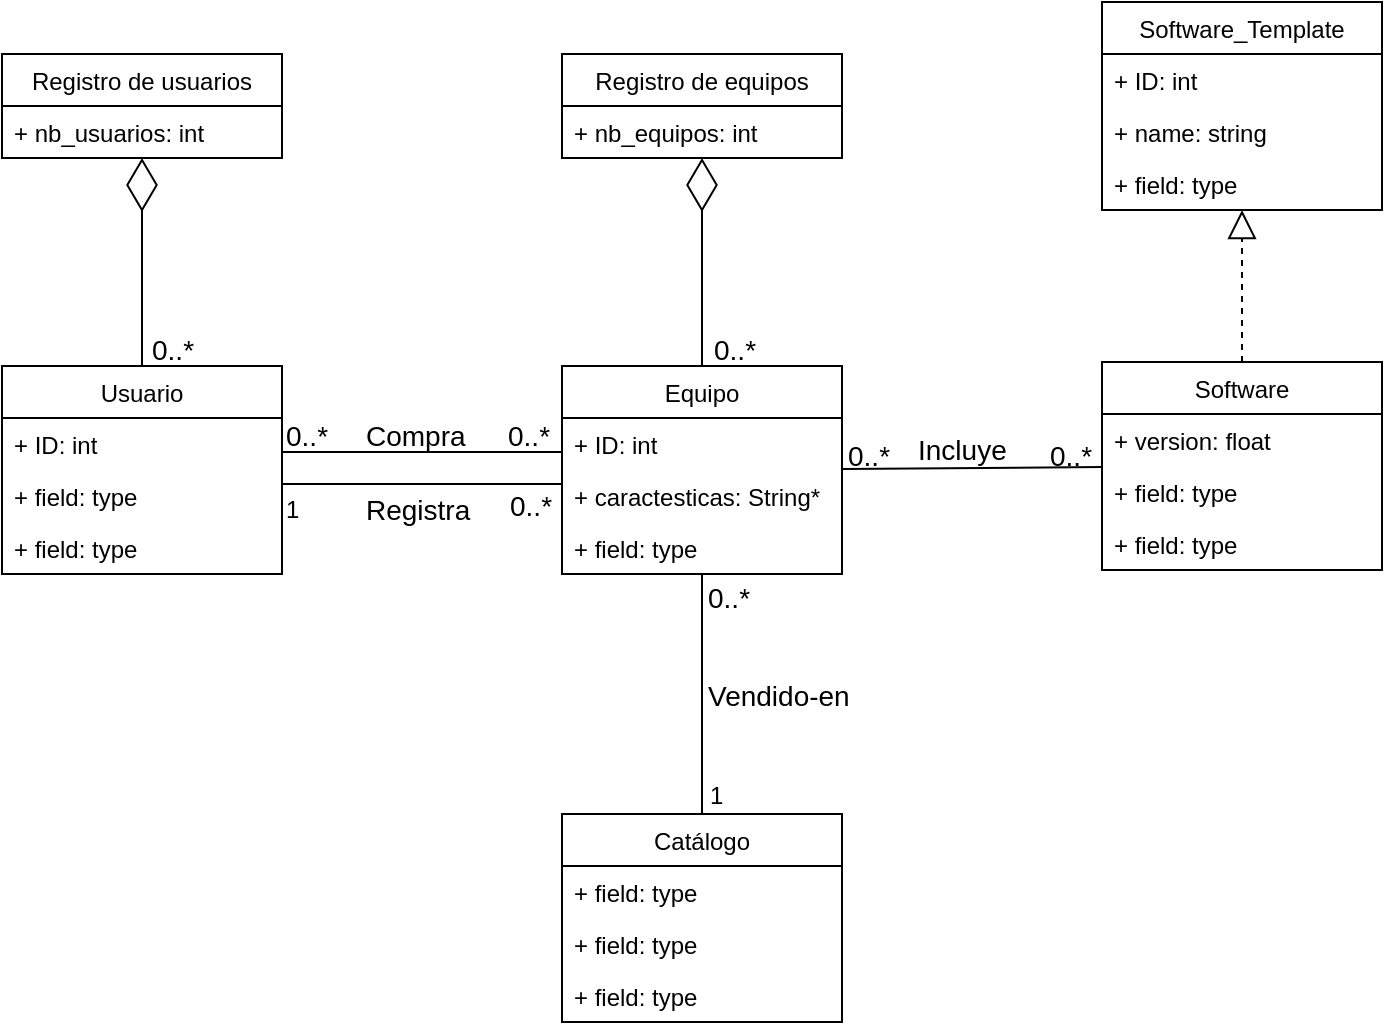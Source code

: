 <mxfile version="10.6.0" type="github"><diagram id="1l5sb3tRG5L2ssNkNrx-" name="Page-1"><mxGraphModel dx="1618" dy="881" grid="1" gridSize="10" guides="1" tooltips="1" connect="1" arrows="1" fold="1" page="1" pageScale="1" pageWidth="850" pageHeight="1100" math="0" shadow="0"><root><mxCell id="0"/><mxCell id="1" parent="0"/><mxCell id="Gdhuj5nwoWhFRIDHeM78-2" value="Registro de usuarios" style="swimlane;fontStyle=0;childLayout=stackLayout;horizontal=1;startSize=26;fillColor=none;horizontalStack=0;resizeParent=1;resizeParentMax=0;resizeLast=0;collapsible=1;marginBottom=0;" parent="1" vertex="1"><mxGeometry x="80" y="66" width="140" height="52" as="geometry"/></mxCell><mxCell id="Gdhuj5nwoWhFRIDHeM78-3" value="+ nb_usuarios: int" style="text;strokeColor=none;fillColor=none;align=left;verticalAlign=top;spacingLeft=4;spacingRight=4;overflow=hidden;rotatable=0;points=[[0,0.5],[1,0.5]];portConstraint=eastwest;" parent="Gdhuj5nwoWhFRIDHeM78-2" vertex="1"><mxGeometry y="26" width="140" height="26" as="geometry"/></mxCell><mxCell id="Gdhuj5nwoWhFRIDHeM78-11" value="Usuario" style="swimlane;fontStyle=0;childLayout=stackLayout;horizontal=1;startSize=26;fillColor=none;horizontalStack=0;resizeParent=1;resizeParentMax=0;resizeLast=0;collapsible=1;marginBottom=0;" parent="1" vertex="1"><mxGeometry x="80" y="222" width="140" height="104" as="geometry"><mxRectangle x="80" y="222" width="80" height="26" as="alternateBounds"/></mxGeometry></mxCell><mxCell id="Gdhuj5nwoWhFRIDHeM78-12" value="+ ID: int" style="text;strokeColor=none;fillColor=none;align=left;verticalAlign=top;spacingLeft=4;spacingRight=4;overflow=hidden;rotatable=0;points=[[0,0.5],[1,0.5]];portConstraint=eastwest;" parent="Gdhuj5nwoWhFRIDHeM78-11" vertex="1"><mxGeometry y="26" width="140" height="26" as="geometry"/></mxCell><mxCell id="Gdhuj5nwoWhFRIDHeM78-13" value="+ field: type" style="text;strokeColor=none;fillColor=none;align=left;verticalAlign=top;spacingLeft=4;spacingRight=4;overflow=hidden;rotatable=0;points=[[0,0.5],[1,0.5]];portConstraint=eastwest;" parent="Gdhuj5nwoWhFRIDHeM78-11" vertex="1"><mxGeometry y="52" width="140" height="26" as="geometry"/></mxCell><mxCell id="Gdhuj5nwoWhFRIDHeM78-14" value="+ field: type" style="text;strokeColor=none;fillColor=none;align=left;verticalAlign=top;spacingLeft=4;spacingRight=4;overflow=hidden;rotatable=0;points=[[0,0.5],[1,0.5]];portConstraint=eastwest;" parent="Gdhuj5nwoWhFRIDHeM78-11" vertex="1"><mxGeometry y="78" width="140" height="26" as="geometry"/></mxCell><mxCell id="Gdhuj5nwoWhFRIDHeM78-16" value="" style="endArrow=diamondThin;endFill=0;endSize=24;html=1;exitX=0.5;exitY=0;exitDx=0;exitDy=0;entryX=0.5;entryY=1;entryDx=0;entryDy=0;" parent="1" source="Gdhuj5nwoWhFRIDHeM78-11" target="Gdhuj5nwoWhFRIDHeM78-2" edge="1"><mxGeometry width="160" relative="1" as="geometry"><mxPoint x="80" y="350" as="sourcePoint"/><mxPoint x="110" y="160" as="targetPoint"/><Array as="points"/></mxGeometry></mxCell><mxCell id="Gdhuj5nwoWhFRIDHeM78-25" value="Registro de equipos" style="swimlane;fontStyle=0;childLayout=stackLayout;horizontal=1;startSize=26;fillColor=none;horizontalStack=0;resizeParent=1;resizeParentMax=0;resizeLast=0;collapsible=1;marginBottom=0;" parent="1" vertex="1"><mxGeometry x="360" y="66" width="140" height="52" as="geometry"/></mxCell><mxCell id="Gdhuj5nwoWhFRIDHeM78-26" value="+ nb_equipos: int" style="text;strokeColor=none;fillColor=none;align=left;verticalAlign=top;spacingLeft=4;spacingRight=4;overflow=hidden;rotatable=0;points=[[0,0.5],[1,0.5]];portConstraint=eastwest;" parent="Gdhuj5nwoWhFRIDHeM78-25" vertex="1"><mxGeometry y="26" width="140" height="26" as="geometry"/></mxCell><mxCell id="Gdhuj5nwoWhFRIDHeM78-29" value="Equipo" style="swimlane;fontStyle=0;childLayout=stackLayout;horizontal=1;startSize=26;fillColor=none;horizontalStack=0;resizeParent=1;resizeParentMax=0;resizeLast=0;collapsible=1;marginBottom=0;" parent="1" vertex="1"><mxGeometry x="360" y="222" width="140" height="104" as="geometry"/></mxCell><mxCell id="Gdhuj5nwoWhFRIDHeM78-31" value="+ ID: int" style="text;strokeColor=none;fillColor=none;align=left;verticalAlign=top;spacingLeft=4;spacingRight=4;overflow=hidden;rotatable=0;points=[[0,0.5],[1,0.5]];portConstraint=eastwest;" parent="Gdhuj5nwoWhFRIDHeM78-29" vertex="1"><mxGeometry y="26" width="140" height="26" as="geometry"/></mxCell><mxCell id="Gdhuj5nwoWhFRIDHeM78-30" value="+ caractesticas: String*" style="text;strokeColor=none;fillColor=none;align=left;verticalAlign=top;spacingLeft=4;spacingRight=4;overflow=hidden;rotatable=0;points=[[0,0.5],[1,0.5]];portConstraint=eastwest;" parent="Gdhuj5nwoWhFRIDHeM78-29" vertex="1"><mxGeometry y="52" width="140" height="26" as="geometry"/></mxCell><mxCell id="Gdhuj5nwoWhFRIDHeM78-32" value="+ field: type" style="text;strokeColor=none;fillColor=none;align=left;verticalAlign=top;spacingLeft=4;spacingRight=4;overflow=hidden;rotatable=0;points=[[0,0.5],[1,0.5]];portConstraint=eastwest;" parent="Gdhuj5nwoWhFRIDHeM78-29" vertex="1"><mxGeometry y="78" width="140" height="26" as="geometry"/></mxCell><mxCell id="Gdhuj5nwoWhFRIDHeM78-33" value="" style="endArrow=diamondThin;endFill=0;endSize=24;html=1;exitX=0.5;exitY=0;exitDx=0;exitDy=0;entryX=0.5;entryY=1;entryDx=0;entryDy=0;" parent="1" source="Gdhuj5nwoWhFRIDHeM78-29" target="Gdhuj5nwoWhFRIDHeM78-25" edge="1"><mxGeometry width="160" relative="1" as="geometry"><mxPoint x="380" y="350" as="sourcePoint"/><mxPoint x="410" y="160" as="targetPoint"/><Array as="points"/></mxGeometry></mxCell><mxCell id="Gdhuj5nwoWhFRIDHeM78-34" value="&lt;font style=&quot;font-size: 14px&quot;&gt;0..*&lt;/font&gt;" style="text;html=1;resizable=0;points=[];autosize=1;align=left;verticalAlign=top;spacingTop=-4;" parent="1" vertex="1"><mxGeometry x="153" y="203" width="40" height="20" as="geometry"/></mxCell><mxCell id="Gdhuj5nwoWhFRIDHeM78-35" value="&lt;font style=&quot;font-size: 14px&quot;&gt;0..*&lt;/font&gt;" style="text;html=1;resizable=0;points=[];autosize=1;align=left;verticalAlign=top;spacingTop=-4;" parent="1" vertex="1"><mxGeometry x="434" y="203" width="40" height="20" as="geometry"/></mxCell><mxCell id="Gdhuj5nwoWhFRIDHeM78-37" value="&lt;font style=&quot;font-size: 14px&quot;&gt;Compra&lt;/font&gt;" style="text;html=1;resizable=0;points=[];autosize=1;align=left;verticalAlign=top;spacingTop=-4;" parent="1" vertex="1"><mxGeometry x="260" y="246" width="70" height="20" as="geometry"/></mxCell><mxCell id="Gdhuj5nwoWhFRIDHeM78-40" value="&lt;font style=&quot;font-size: 14px&quot;&gt;Registra&lt;/font&gt;" style="text;html=1;resizable=0;points=[];autosize=1;align=left;verticalAlign=top;spacingTop=-4;" parent="1" vertex="1"><mxGeometry x="260" y="283" width="70" height="20" as="geometry"/></mxCell><mxCell id="Gdhuj5nwoWhFRIDHeM78-41" value="Software_Template" style="swimlane;fontStyle=0;childLayout=stackLayout;horizontal=1;startSize=26;fillColor=none;horizontalStack=0;resizeParent=1;resizeParentMax=0;resizeLast=0;collapsible=1;marginBottom=0;" parent="1" vertex="1"><mxGeometry x="630" y="40" width="140" height="104" as="geometry"/></mxCell><mxCell id="Gdhuj5nwoWhFRIDHeM78-44" value="+ ID: int" style="text;strokeColor=none;fillColor=none;align=left;verticalAlign=top;spacingLeft=4;spacingRight=4;overflow=hidden;rotatable=0;points=[[0,0.5],[1,0.5]];portConstraint=eastwest;" parent="Gdhuj5nwoWhFRIDHeM78-41" vertex="1"><mxGeometry y="26" width="140" height="26" as="geometry"/></mxCell><mxCell id="Gdhuj5nwoWhFRIDHeM78-48" value="+ name: string" style="text;strokeColor=none;fillColor=none;align=left;verticalAlign=top;spacingLeft=4;spacingRight=4;overflow=hidden;rotatable=0;points=[[0,0.5],[1,0.5]];portConstraint=eastwest;" parent="Gdhuj5nwoWhFRIDHeM78-41" vertex="1"><mxGeometry y="52" width="140" height="26" as="geometry"/></mxCell><mxCell id="Gdhuj5nwoWhFRIDHeM78-42" value="+ field: type" style="text;strokeColor=none;fillColor=none;align=left;verticalAlign=top;spacingLeft=4;spacingRight=4;overflow=hidden;rotatable=0;points=[[0,0.5],[1,0.5]];portConstraint=eastwest;" parent="Gdhuj5nwoWhFRIDHeM78-41" vertex="1"><mxGeometry y="78" width="140" height="26" as="geometry"/></mxCell><mxCell id="Gdhuj5nwoWhFRIDHeM78-47" value="Software" style="swimlane;fontStyle=0;childLayout=stackLayout;horizontal=1;startSize=26;fillColor=none;horizontalStack=0;resizeParent=1;resizeParentMax=0;resizeLast=0;collapsible=1;marginBottom=0;" parent="1" vertex="1"><mxGeometry x="630" y="220" width="140" height="104" as="geometry"/></mxCell><mxCell id="Gdhuj5nwoWhFRIDHeM78-43" value="+ version: float" style="text;strokeColor=none;fillColor=none;align=left;verticalAlign=top;spacingLeft=4;spacingRight=4;overflow=hidden;rotatable=0;points=[[0,0.5],[1,0.5]];portConstraint=eastwest;" parent="Gdhuj5nwoWhFRIDHeM78-47" vertex="1"><mxGeometry y="26" width="140" height="26" as="geometry"/></mxCell><mxCell id="Gdhuj5nwoWhFRIDHeM78-49" value="+ field: type" style="text;strokeColor=none;fillColor=none;align=left;verticalAlign=top;spacingLeft=4;spacingRight=4;overflow=hidden;rotatable=0;points=[[0,0.5],[1,0.5]];portConstraint=eastwest;" parent="Gdhuj5nwoWhFRIDHeM78-47" vertex="1"><mxGeometry y="52" width="140" height="26" as="geometry"/></mxCell><mxCell id="Gdhuj5nwoWhFRIDHeM78-50" value="+ field: type" style="text;strokeColor=none;fillColor=none;align=left;verticalAlign=top;spacingLeft=4;spacingRight=4;overflow=hidden;rotatable=0;points=[[0,0.5],[1,0.5]];portConstraint=eastwest;" parent="Gdhuj5nwoWhFRIDHeM78-47" vertex="1"><mxGeometry y="78" width="140" height="26" as="geometry"/></mxCell><mxCell id="Gdhuj5nwoWhFRIDHeM78-62" value="" style="endArrow=block;dashed=1;endFill=0;endSize=12;html=1;strokeColor=#000000;" parent="1" source="Gdhuj5nwoWhFRIDHeM78-47" target="Gdhuj5nwoWhFRIDHeM78-41" edge="1"><mxGeometry width="160" relative="1" as="geometry"><mxPoint x="80" y="370" as="sourcePoint"/><mxPoint x="240" y="370" as="targetPoint"/></mxGeometry></mxCell><mxCell id="Gdhuj5nwoWhFRIDHeM78-63" value="" style="endArrow=none;html=1;strokeColor=#000000;" parent="1" edge="1"><mxGeometry width="50" height="50" relative="1" as="geometry"><mxPoint x="220" y="281.0" as="sourcePoint"/><mxPoint x="360.0" y="281.0" as="targetPoint"/></mxGeometry></mxCell><mxCell id="Gdhuj5nwoWhFRIDHeM78-64" value="" style="endArrow=none;html=1;strokeColor=#000000;" parent="1" edge="1"><mxGeometry width="50" height="50" relative="1" as="geometry"><mxPoint x="220" y="265.0" as="sourcePoint"/><mxPoint x="360.0" y="265.0" as="targetPoint"/></mxGeometry></mxCell><mxCell id="Gdhuj5nwoWhFRIDHeM78-65" value="&lt;font style=&quot;font-size: 14px&quot;&gt;0..*&lt;/font&gt;" style="text;html=1;resizable=0;points=[];autosize=1;align=left;verticalAlign=top;spacingTop=-4;" parent="1" vertex="1"><mxGeometry x="220" y="246" width="40" height="20" as="geometry"/></mxCell><mxCell id="Gdhuj5nwoWhFRIDHeM78-66" value="&lt;font style=&quot;font-size: 14px&quot;&gt;0..*&lt;/font&gt;" style="text;html=1;resizable=0;points=[];autosize=1;align=left;verticalAlign=top;spacingTop=-4;" parent="1" vertex="1"><mxGeometry x="331" y="246" width="40" height="20" as="geometry"/></mxCell><mxCell id="Gdhuj5nwoWhFRIDHeM78-67" value="1" style="text;html=1;resizable=0;points=[];autosize=1;align=left;verticalAlign=top;spacingTop=-4;" parent="1" vertex="1"><mxGeometry x="220" y="284" width="20" height="20" as="geometry"/></mxCell><mxCell id="Gdhuj5nwoWhFRIDHeM78-68" value="&lt;font style=&quot;font-size: 14px&quot;&gt;0..*&lt;/font&gt;" style="text;html=1;resizable=0;points=[];autosize=1;align=left;verticalAlign=top;spacingTop=-4;" parent="1" vertex="1"><mxGeometry x="332" y="281" width="40" height="20" as="geometry"/></mxCell><mxCell id="Gdhuj5nwoWhFRIDHeM78-69" value="" style="endArrow=none;html=1;strokeColor=#000000;" parent="1" edge="1"><mxGeometry width="50" height="50" relative="1" as="geometry"><mxPoint x="630.0" y="272.519" as="sourcePoint"/><mxPoint x="500.0" y="273.481" as="targetPoint"/></mxGeometry></mxCell><mxCell id="Gdhuj5nwoWhFRIDHeM78-70" value="&lt;font style=&quot;font-size: 14px&quot;&gt;Incluye&lt;/font&gt;" style="text;html=1;resizable=0;points=[];autosize=1;align=left;verticalAlign=top;spacingTop=-4;" parent="1" vertex="1"><mxGeometry x="536" y="253" width="60" height="20" as="geometry"/></mxCell><mxCell id="Gdhuj5nwoWhFRIDHeM78-71" value="&lt;font style=&quot;font-size: 14px&quot;&gt;0..*&lt;/font&gt;" style="text;html=1;resizable=0;points=[];autosize=1;align=left;verticalAlign=top;spacingTop=-4;" parent="1" vertex="1"><mxGeometry x="501" y="256" width="40" height="20" as="geometry"/></mxCell><mxCell id="Gdhuj5nwoWhFRIDHeM78-72" value="&lt;font style=&quot;font-size: 14px&quot;&gt;0..*&lt;/font&gt;" style="text;html=1;resizable=0;points=[];autosize=1;align=left;verticalAlign=top;spacingTop=-4;" parent="1" vertex="1"><mxGeometry x="602" y="256" width="40" height="20" as="geometry"/></mxCell><mxCell id="_60A2l3c00pY5kJrIBus-1" value="Catálogo" style="swimlane;fontStyle=0;childLayout=stackLayout;horizontal=1;startSize=26;fillColor=none;horizontalStack=0;resizeParent=1;resizeParentMax=0;resizeLast=0;collapsible=1;marginBottom=0;" vertex="1" parent="1"><mxGeometry x="360" y="446" width="140" height="104" as="geometry"/></mxCell><mxCell id="_60A2l3c00pY5kJrIBus-2" value="+ field: type" style="text;strokeColor=none;fillColor=none;align=left;verticalAlign=top;spacingLeft=4;spacingRight=4;overflow=hidden;rotatable=0;points=[[0,0.5],[1,0.5]];portConstraint=eastwest;" vertex="1" parent="_60A2l3c00pY5kJrIBus-1"><mxGeometry y="26" width="140" height="26" as="geometry"/></mxCell><mxCell id="_60A2l3c00pY5kJrIBus-3" value="+ field: type" style="text;strokeColor=none;fillColor=none;align=left;verticalAlign=top;spacingLeft=4;spacingRight=4;overflow=hidden;rotatable=0;points=[[0,0.5],[1,0.5]];portConstraint=eastwest;" vertex="1" parent="_60A2l3c00pY5kJrIBus-1"><mxGeometry y="52" width="140" height="26" as="geometry"/></mxCell><mxCell id="_60A2l3c00pY5kJrIBus-4" value="+ field: type" style="text;strokeColor=none;fillColor=none;align=left;verticalAlign=top;spacingLeft=4;spacingRight=4;overflow=hidden;rotatable=0;points=[[0,0.5],[1,0.5]];portConstraint=eastwest;" vertex="1" parent="_60A2l3c00pY5kJrIBus-1"><mxGeometry y="78" width="140" height="26" as="geometry"/></mxCell><mxCell id="_60A2l3c00pY5kJrIBus-5" value="" style="endArrow=none;html=1;strokeColor=#000000;" edge="1" parent="1" source="_60A2l3c00pY5kJrIBus-1" target="Gdhuj5nwoWhFRIDHeM78-29"><mxGeometry width="50" height="50" relative="1" as="geometry"><mxPoint x="284" y="390" as="sourcePoint"/><mxPoint x="424.0" y="390" as="targetPoint"/></mxGeometry></mxCell><mxCell id="_60A2l3c00pY5kJrIBus-6" value="&lt;font style=&quot;font-size: 14px&quot;&gt;Vendido-en&lt;/font&gt;" style="text;html=1;resizable=0;points=[];autosize=1;align=left;verticalAlign=top;spacingTop=-4;" vertex="1" parent="1"><mxGeometry x="431" y="376" width="90" height="20" as="geometry"/></mxCell><mxCell id="_60A2l3c00pY5kJrIBus-7" value="&lt;font style=&quot;font-size: 14px&quot;&gt;0..*&lt;/font&gt;" style="text;html=1;resizable=0;points=[];autosize=1;align=left;verticalAlign=top;spacingTop=-4;" vertex="1" parent="1"><mxGeometry x="431" y="327" width="40" height="20" as="geometry"/></mxCell><mxCell id="_60A2l3c00pY5kJrIBus-8" value="1" style="text;html=1;resizable=0;points=[];autosize=1;align=left;verticalAlign=top;spacingTop=-4;" vertex="1" parent="1"><mxGeometry x="432" y="427" width="20" height="20" as="geometry"/></mxCell></root></mxGraphModel></diagram></mxfile>